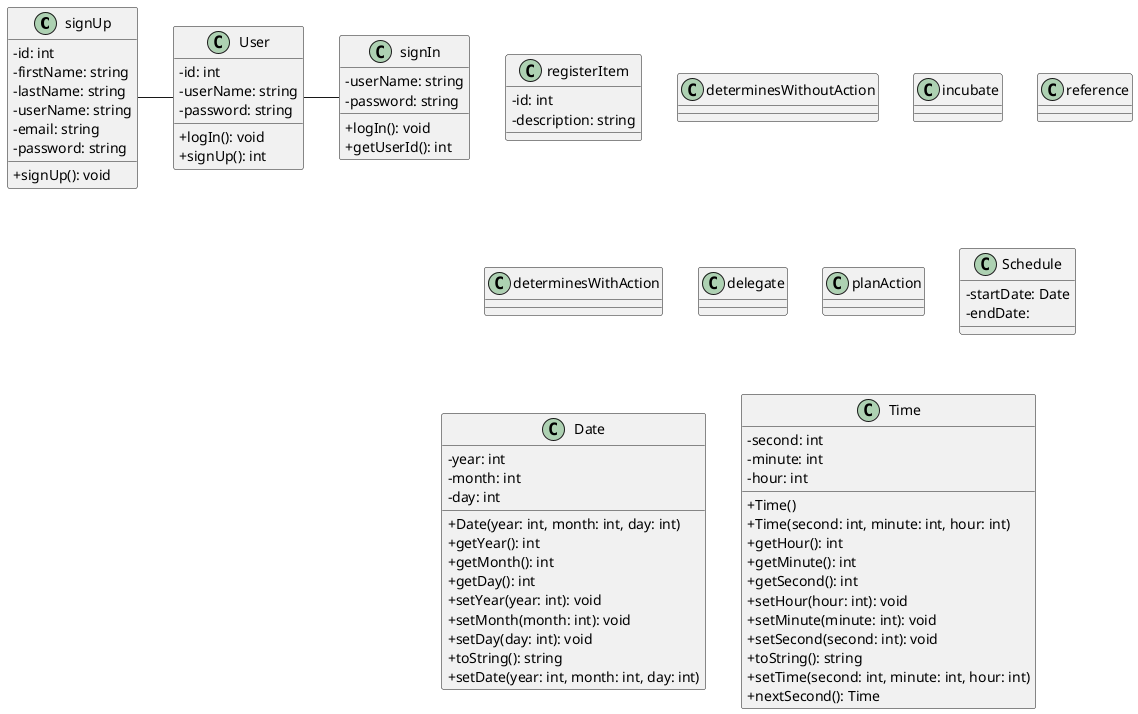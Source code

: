 @startuml meusys

skinparam ClassAttributeIconSize 0

class signUp {
  - id: int
  - firstName: string
  - lastName: string
  - userName: string
  - email: string
  - password: string

  + signUp(): void
}

class User {
  - id: int
  - userName: string
  - password: string

  + logIn(): void
  + signUp(): int
}

class signIn {
  - userName: string
  - password: string

  + logIn(): void
  + getUserId(): int
}

class registerItem {
  - id: int
  - description: string
}
class determinesWithoutAction {}
class incubate {}
class reference {}
class determinesWithAction {}
class delegate {}
class planAction {}

class Schedule {
  - startDate: Date
  - endDate: 
}

class Date {
  - year: int
  - month: int
  - day: int
  + Date(year: int, month: int, day: int)
  + getYear(): int
  + getMonth(): int
  + getDay(): int
  + setYear(year: int): void
  + setMonth(month: int): void
  + setDay(day: int): void
  + toString(): string
  + setDate(year: int, month: int, day: int)
}

class Time {
  - second: int
  - minute: int
  - hour: int
  + Time()
  + Time(second: int, minute: int, hour: int)
  + getHour(): int
  + getMinute(): int
  + getSecond(): int
  + setHour(hour: int): void
  + setMinute(minute: int): void
  + setSecond(second: int): void
  + toString(): string
  + setTime(second: int, minute: int, hour: int)
  + nextSecond(): Time
}

signUp - User
User - signIn

' scale 1
' left to right direction
' skinparam PackageStyle rectangle
' actor newUser
' actor user
' rectangle meusys {
  ' 
  ' newUser -- (register)
  ' newUser -u-> user
  ' user -- (login)
  ' user -- (write)
  ' user -- (audio)
  ' user -- (video)
  ' user -- (photography)
  ' user -- (attach file)
  ' user -- (determines)
  ' user -- (act)
' 
  ' (write)       -d.> (register item): include
  ' (audio)       -d.> (register item): include
  ' (video)       -d.> (register item): include
  ' (photography) -d.> (register item): include
  ' (attach file) -d.> (register item): include
' 
  ' (determines) <.d- (delegate)               : extend
  ' (determines) <.d- (plan action)            : extend
  ' (determines) <.d- (remove register item)   : extend
  ' (determines) <.d- (incubate register item) : extend
  ' (determines) <.d- (reference register item): extend
' }
@enduml 